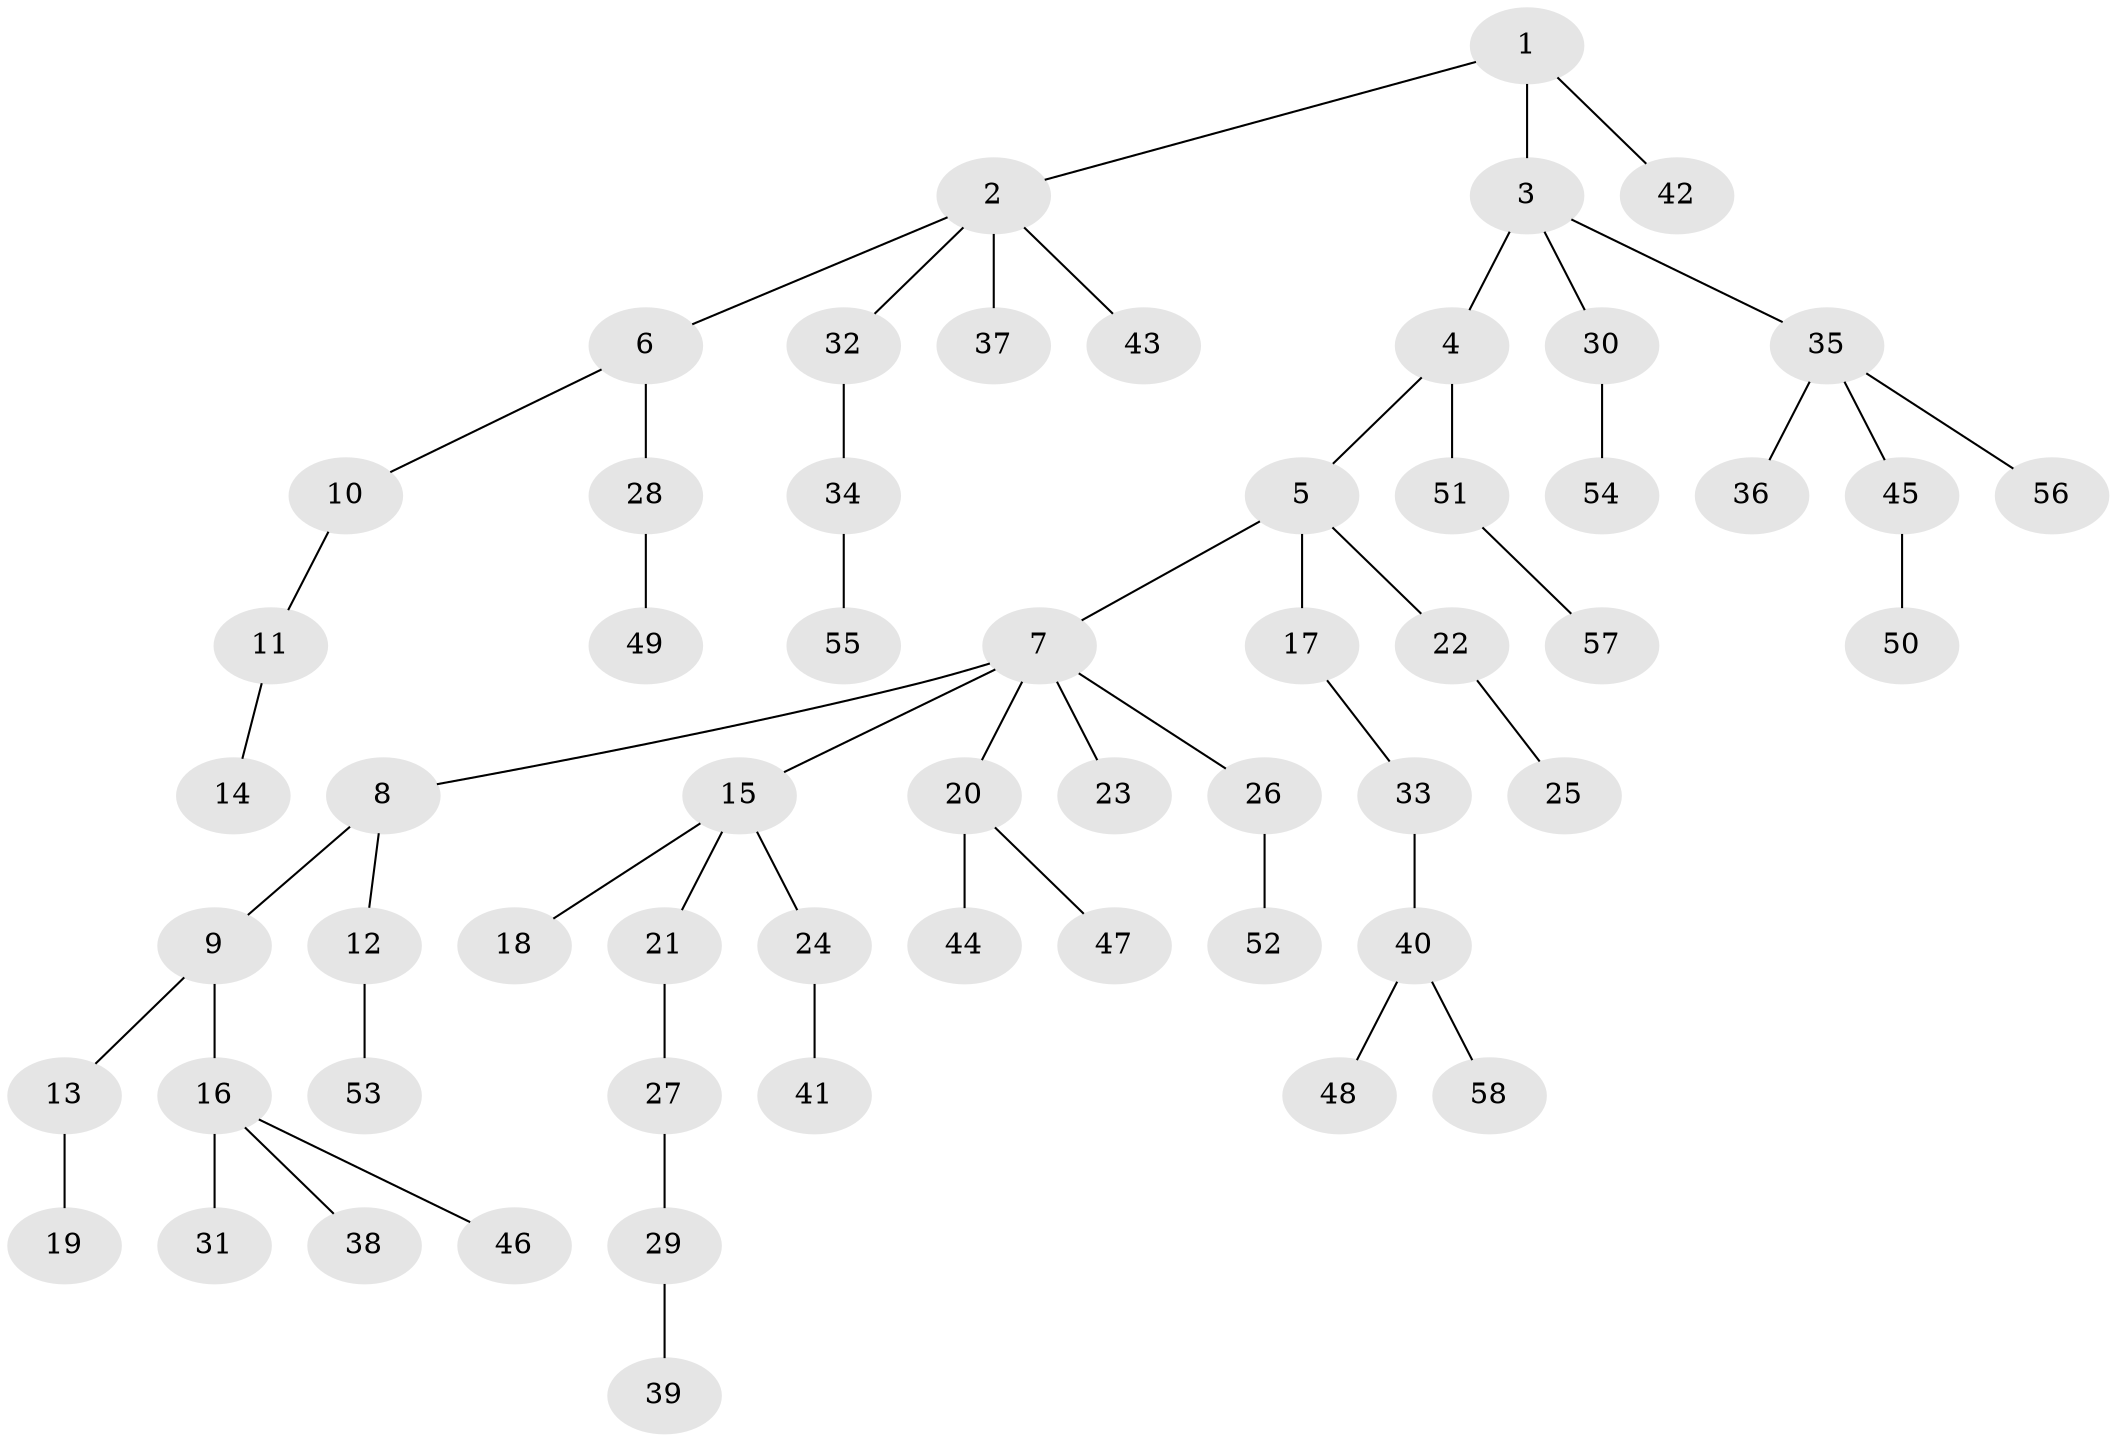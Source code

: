 // coarse degree distribution, {2: 0.19444444444444445, 4: 0.08333333333333333, 5: 0.05555555555555555, 3: 0.1388888888888889, 1: 0.5277777777777778}
// Generated by graph-tools (version 1.1) at 2025/52/02/27/25 19:52:12]
// undirected, 58 vertices, 57 edges
graph export_dot {
graph [start="1"]
  node [color=gray90,style=filled];
  1;
  2;
  3;
  4;
  5;
  6;
  7;
  8;
  9;
  10;
  11;
  12;
  13;
  14;
  15;
  16;
  17;
  18;
  19;
  20;
  21;
  22;
  23;
  24;
  25;
  26;
  27;
  28;
  29;
  30;
  31;
  32;
  33;
  34;
  35;
  36;
  37;
  38;
  39;
  40;
  41;
  42;
  43;
  44;
  45;
  46;
  47;
  48;
  49;
  50;
  51;
  52;
  53;
  54;
  55;
  56;
  57;
  58;
  1 -- 2;
  1 -- 3;
  1 -- 42;
  2 -- 6;
  2 -- 32;
  2 -- 37;
  2 -- 43;
  3 -- 4;
  3 -- 30;
  3 -- 35;
  4 -- 5;
  4 -- 51;
  5 -- 7;
  5 -- 17;
  5 -- 22;
  6 -- 10;
  6 -- 28;
  7 -- 8;
  7 -- 15;
  7 -- 20;
  7 -- 23;
  7 -- 26;
  8 -- 9;
  8 -- 12;
  9 -- 13;
  9 -- 16;
  10 -- 11;
  11 -- 14;
  12 -- 53;
  13 -- 19;
  15 -- 18;
  15 -- 21;
  15 -- 24;
  16 -- 31;
  16 -- 38;
  16 -- 46;
  17 -- 33;
  20 -- 44;
  20 -- 47;
  21 -- 27;
  22 -- 25;
  24 -- 41;
  26 -- 52;
  27 -- 29;
  28 -- 49;
  29 -- 39;
  30 -- 54;
  32 -- 34;
  33 -- 40;
  34 -- 55;
  35 -- 36;
  35 -- 45;
  35 -- 56;
  40 -- 48;
  40 -- 58;
  45 -- 50;
  51 -- 57;
}
